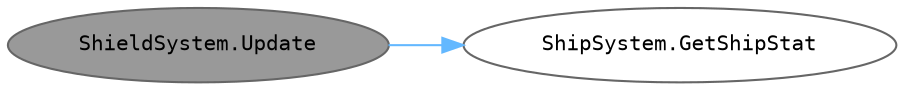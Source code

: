 digraph "ShieldSystem.Update"
{
 // INTERACTIVE_SVG=YES
 // LATEX_PDF_SIZE
  bgcolor="transparent";
  edge [fontname=Helvetica,fontsize=10,labelfontname=Helvetica,labelfontsize=10];
  node [fontname=Helvetica,fontsize=10,fontname=Consolas fontsize=10 style=filled height=0.2 width=0.4 margin=0.1];
  rankdir="LR";
  Node1 [id="Node000001",label="ShieldSystem.Update",height=0.2,width=0.4,color="gray40", fillcolor="grey60", style="filled", fontcolor="black",tooltip="매 프레임마다 호출되어 쉴드 상태를 갱신합니다. 파괴 상태일 경우 재활성화 타이머를 감소시키고, 파괴되지 않은 상태에서는 자동으로 쉴드를 재생성합니다."];
  Node1 -> Node2 [id="edge1_Node000001_Node000002",color="steelblue1",style="solid",tooltip=" "];
  Node2 [id="Node000002",label="ShipSystem.GetShipStat",height=0.2,width=0.4,color="grey40", fillcolor="white", style="filled",URL="$class_ship_system.html#a0c4c206aa7e875dc6810ea122e46b332",tooltip="현재 함선의 특정 스탯 값을 가져옵니다."];
}
